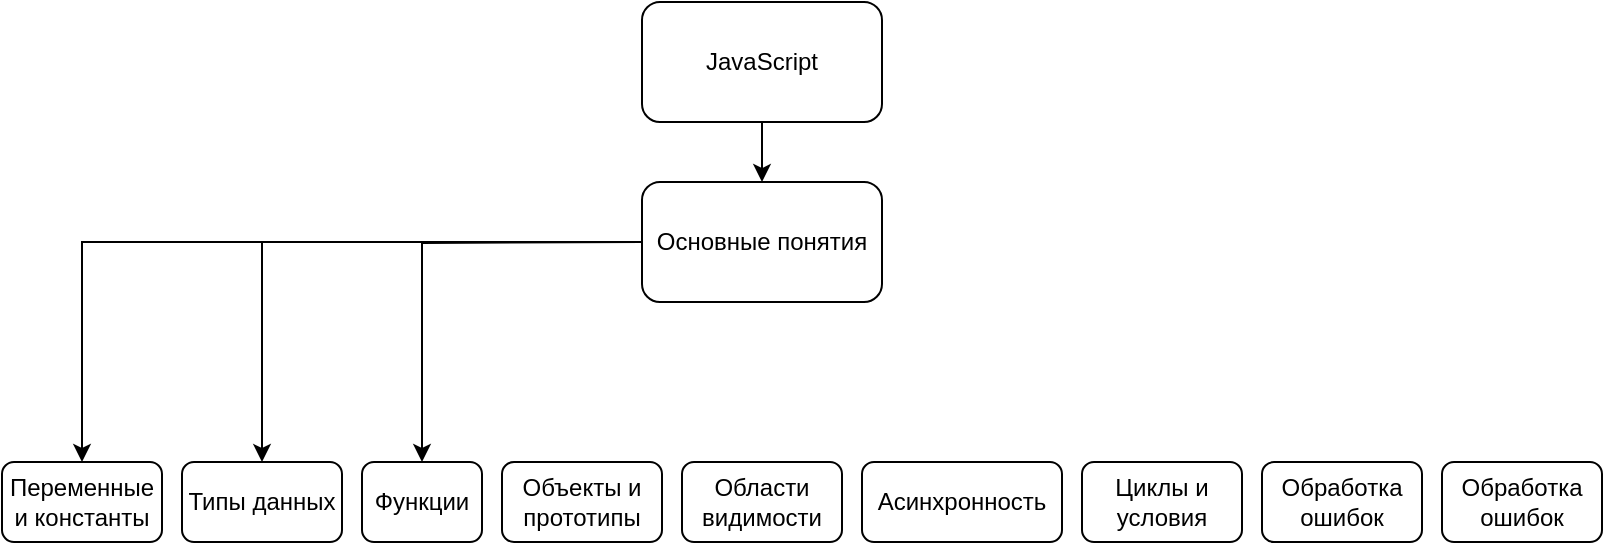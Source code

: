 <mxfile version="25.0.3">
  <diagram name="Страница — 1" id="N90fBvgOHB2aWagUIOE6">
    <mxGraphModel dx="1188" dy="624" grid="1" gridSize="10" guides="1" tooltips="1" connect="1" arrows="1" fold="1" page="1" pageScale="1" pageWidth="827" pageHeight="1169" math="0" shadow="0">
      <root>
        <mxCell id="0" />
        <mxCell id="1" parent="0" />
        <mxCell id="RgR5vUZTnsAld25GFCc6-4" style="edgeStyle=orthogonalEdgeStyle;rounded=0;orthogonalLoop=1;jettySize=auto;html=1;entryX=0.5;entryY=0;entryDx=0;entryDy=0;" edge="1" parent="1" source="RgR5vUZTnsAld25GFCc6-3" target="RgR5vUZTnsAld25GFCc6-5">
          <mxGeometry relative="1" as="geometry">
            <mxPoint x="390" y="100" as="targetPoint" />
          </mxGeometry>
        </mxCell>
        <mxCell id="RgR5vUZTnsAld25GFCc6-3" value="JavaScript" style="rounded=1;whiteSpace=wrap;html=1;" vertex="1" parent="1">
          <mxGeometry x="330" y="10" width="120" height="60" as="geometry" />
        </mxCell>
        <mxCell id="RgR5vUZTnsAld25GFCc6-8" style="edgeStyle=orthogonalEdgeStyle;rounded=0;orthogonalLoop=1;jettySize=auto;html=1;entryX=0.5;entryY=0;entryDx=0;entryDy=0;" edge="1" parent="1" source="RgR5vUZTnsAld25GFCc6-5" target="RgR5vUZTnsAld25GFCc6-7">
          <mxGeometry relative="1" as="geometry" />
        </mxCell>
        <mxCell id="RgR5vUZTnsAld25GFCc6-5" value="Основные понятия" style="rounded=1;whiteSpace=wrap;html=1;" vertex="1" parent="1">
          <mxGeometry x="330" y="100" width="120" height="60" as="geometry" />
        </mxCell>
        <mxCell id="RgR5vUZTnsAld25GFCc6-7" value="&lt;div style=&quot;text-align: center;&quot;&gt;Переменные и константы&lt;/div&gt;" style="rounded=1;whiteSpace=wrap;html=1;" vertex="1" parent="1">
          <mxGeometry x="10" y="240" width="80" height="40" as="geometry" />
        </mxCell>
        <mxCell id="RgR5vUZTnsAld25GFCc6-9" value="&lt;div style=&quot;text-align: center;&quot;&gt;Типы данных&lt;/div&gt;" style="rounded=1;whiteSpace=wrap;html=1;" vertex="1" parent="1">
          <mxGeometry x="100" y="240" width="80" height="40" as="geometry" />
        </mxCell>
        <mxCell id="RgR5vUZTnsAld25GFCc6-10" style="edgeStyle=orthogonalEdgeStyle;rounded=0;orthogonalLoop=1;jettySize=auto;html=1;entryX=0.5;entryY=0;entryDx=0;entryDy=0;exitX=0;exitY=0.5;exitDx=0;exitDy=0;" edge="1" parent="1" source="RgR5vUZTnsAld25GFCc6-5" target="RgR5vUZTnsAld25GFCc6-9">
          <mxGeometry relative="1" as="geometry">
            <mxPoint x="340" y="140" as="sourcePoint" />
            <mxPoint x="80" y="250" as="targetPoint" />
          </mxGeometry>
        </mxCell>
        <mxCell id="RgR5vUZTnsAld25GFCc6-11" value="&lt;div style=&quot;text-align: center;&quot;&gt;Функции&lt;/div&gt;" style="rounded=1;whiteSpace=wrap;html=1;" vertex="1" parent="1">
          <mxGeometry x="190" y="240" width="60" height="40" as="geometry" />
        </mxCell>
        <mxCell id="RgR5vUZTnsAld25GFCc6-12" style="edgeStyle=orthogonalEdgeStyle;rounded=0;orthogonalLoop=1;jettySize=auto;html=1;entryX=0.5;entryY=0;entryDx=0;entryDy=0;" edge="1" parent="1" target="RgR5vUZTnsAld25GFCc6-11">
          <mxGeometry relative="1" as="geometry">
            <mxPoint x="330" y="130" as="sourcePoint" />
            <mxPoint x="210" y="250" as="targetPoint" />
          </mxGeometry>
        </mxCell>
        <mxCell id="RgR5vUZTnsAld25GFCc6-13" value="&lt;div style=&quot;text-align: center;&quot;&gt;Объекты и прототипы&lt;/div&gt;" style="rounded=1;whiteSpace=wrap;html=1;" vertex="1" parent="1">
          <mxGeometry x="260" y="240" width="80" height="40" as="geometry" />
        </mxCell>
        <mxCell id="RgR5vUZTnsAld25GFCc6-16" value="&lt;div style=&quot;text-align: center;&quot;&gt;Области видимости&lt;/div&gt;" style="rounded=1;whiteSpace=wrap;html=1;" vertex="1" parent="1">
          <mxGeometry x="350" y="240" width="80" height="40" as="geometry" />
        </mxCell>
        <mxCell id="RgR5vUZTnsAld25GFCc6-18" value="&lt;div style=&quot;text-align: center;&quot;&gt;Асинхронность&lt;/div&gt;" style="rounded=1;whiteSpace=wrap;html=1;" vertex="1" parent="1">
          <mxGeometry x="440" y="240" width="100" height="40" as="geometry" />
        </mxCell>
        <mxCell id="RgR5vUZTnsAld25GFCc6-20" value="Циклы и условия" style="rounded=1;whiteSpace=wrap;html=1;" vertex="1" parent="1">
          <mxGeometry x="550" y="240" width="80" height="40" as="geometry" />
        </mxCell>
        <mxCell id="RgR5vUZTnsAld25GFCc6-21" value="Обработка ошибок" style="rounded=1;whiteSpace=wrap;html=1;" vertex="1" parent="1">
          <mxGeometry x="640" y="240" width="80" height="40" as="geometry" />
        </mxCell>
        <mxCell id="RgR5vUZTnsAld25GFCc6-22" value="Обработка ошибок" style="rounded=1;whiteSpace=wrap;html=1;" vertex="1" parent="1">
          <mxGeometry x="730" y="240" width="80" height="40" as="geometry" />
        </mxCell>
      </root>
    </mxGraphModel>
  </diagram>
</mxfile>
